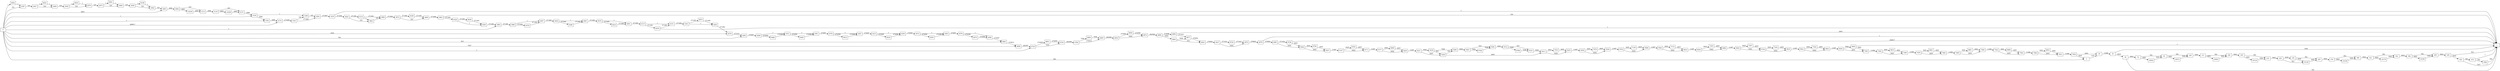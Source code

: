 digraph {
	graph [rankdir=LR]
	node [shape=rectangle]
	2 -> 30 [label=3187]
	30 -> 35 [label=11668]
	35 -> 1 [label=1840]
	35 -> 39 [label=9828]
	39 -> 1 [label=765]
	39 -> 72 [label=9063]
	72 -> 93 [label=582]
	72 -> 10002 [label=8481]
	93 -> 165 [label=582]
	93 -> 10073 [label=8481]
	165 -> 171 [label=9063]
	171 -> 192 [label=582]
	171 -> 10093 [label=8481]
	192 -> 195 [label=9063]
	195 -> 219 [label=582]
	195 -> 10116 [label=8481]
	219 -> 225 [label=9063]
	225 -> 234 [label=8240]
	225 -> 10128 [label=823]
	234 -> 255 [label=582]
	234 -> 10128 [label=7658]
	255 -> 276 [label=9063]
	276 -> 300 [label=582]
	276 -> 10159 [label=8481]
	300 -> 321 [label=9063]
	321 -> 342 [label=582]
	321 -> 10179 [label=8481]
	342 -> 384 [label=9063]
	384 -> 405 [label=582]
	384 -> 10199 [label=8481]
	405 -> 439 [label=9063]
	439 -> 1 [label=823]
	439 -> 455 [label=8240]
	455 -> 1 [label=7657]
	455 -> 474 [label=583]
	474 -> 1 [label=1]
	474 -> 1982 [label=582]
	1982 -> 1 [label=582]
	2387 -> 2447 [label=325]
	2447 -> 2469 [label=324]
	2447 -> 6022 [label=1]
	2469 -> 2549 [label=325]
	2549 -> 2570 [label=324]
	2549 -> 6042 [label=1]
	2570 -> 2973 [label=325]
	2973 -> 2994 [label=324]
	2973 -> 6061 [label=1]
	2994 -> 3058 [label=325]
	3058 -> 3092 [label=324]
	3058 -> 6108 [label=1]
	3092 -> 3093 [label=325]
	3093 -> 3094 [label=2988]
	3094 -> 3115 [label=325]
	3094 -> 10239 [label=2663]
	3115 -> 3116 [label=2988]
	3116 -> 3137 [label=325]
	3116 -> 10259 [label=2663]
	3137 -> 3144 [label=2988]
	3144 -> 3162 [label=2988]
	3144 -> 3198 [label=1]
	3162 -> 3174 [label=2989]
	3174 -> 3181 [label=271806]
	3181 -> 3198 [label=324]
	3181 -> 3202 [label=271482]
	3198 -> 3202 [label=325]
	3202 -> 3218 [label=271807]
	3218 -> 1 [label=1]
	3218 -> 3642 [label=271806]
	3642 -> 3663 [label=324]
	3642 -> 6133 [label=271482]
	3663 -> 3668 [label=325]
	3668 -> 3672 [label=271806]
	3672 -> 3699 [label=324]
	3672 -> 6168 [label=271482]
	3699 -> 3963 [label=271806]
	3963 -> 1 [label=324]
	3963 -> 6329 [label=271482]
	3983 -> 3986 [label=271483]
	3986 -> 4007 [label=1]
	3986 -> 6376 [label=271482]
	4007 -> 4040 [label=271483]
	4040 -> 4061 [label=1]
	4040 -> 6396 [label=271482]
	4061 -> 4070 [label=271483]
	4070 -> 4091 [label=1]
	4070 -> 6416 [label=271482]
	4091 -> 4115 [label=271483]
	4115 -> 4151 [label=1]
	4115 -> 6435 [label=271482]
	4151 -> 4181 [label=271482]
	4181 -> 4202 [label=1]
	4181 -> 9674 [label=271481]
	4202 -> 4279 [label=271482]
	4279 -> 4283 [label=273322]
	4283 -> 4299 [label=274087]
	4299 -> 4331 [label=1]
	4299 -> 6466 [label=274086]
	4331 -> 4361 [label=1]
	4331 -> 6495 [label=274086]
	4361 -> 4376 [label=274087]
	4376 -> 4397 [label=1]
	4376 -> 6515 [label=274086]
	4397 -> 4415 [label=274087]
	4415 -> 4436 [label=1]
	4415 -> 6535 [label=274086]
	4436 -> 4472 [label=274087]
	4472 -> 4493 [label=1]
	4472 -> 6555 [label=274086]
	4493 -> 4578 [label=274087]
	4578 -> 4599 [label=1]
	4578 -> 6575 [label=274086]
	4599 -> 4683 [label=274087]
	4683 -> 4699 [label=274910]
	4699 -> 4718 [label=282567]
	4718 -> 4745 [label=7659]
	4718 -> 6601 [label=274909]
	4745 -> 4784 [label=282568]
	4784 -> 4805 [label=274910]
	4784 -> 9694 [label=7658]
	4805 -> 4830 [label=282568]
	4830 -> 4874 [label=8482]
	4830 -> 6644 [label=274086]
	4874 -> 4886 [label=282568]
	4886 -> 4904 [label=8482]
	4886 -> 6668 [label=274086]
	4904 -> 4925 [label=824]
	4904 -> 6677 [label=7658]
	4925 -> 4937 [label=279905]
	4937 -> 4976 [label=8482]
	4937 -> 6720 [label=271423]
	4976 -> 4979 [label=279905]
	4979 -> 1 [label=1]
	4979 -> 4985 [label=279904]
	4985 -> 5006 [label=8482]
	4985 -> 6726 [label=271422]
	5006 -> 5027 [label=8482]
	5006 -> 6760 [label=2605]
	5027 -> 5147 [label=11087]
	5147 -> 5171 [label=8482]
	5147 -> 6783 [label=2605]
	5171 -> 5177 [label=11087]
	5177 -> 5204 [label=8482]
	5177 -> 6809 [label=2605]
	5204 -> 5231 [label=11087]
	5231 -> 5239 [label=8482]
	5231 -> 5258 [label=2605]
	5239 -> 5258 [label=824]
	5239 -> 5260 [label=7658]
	5258 -> 5260 [label=824]
	5258 -> 5411 [label=2605]
	5260 -> 5261 [label=8482]
	5261 -> 5282 [label=824]
	5261 -> 9748 [label=7658]
	5282 -> 5312 [label=8482]
	5312 -> 5333 [label=824]
	5312 -> 9768 [label=7658]
	5333 -> 5411 [label=8482]
	5411 -> 5435 [label=8482]
	5411 -> 7010 [label=2605]
	5435 -> 5456 [label=11087]
	5456 -> 5526 [label=8482]
	5456 -> 7079 [label=2605]
	5526 -> 5530 [label=11087]
	5530 -> 5588 [label=8482]
	5530 -> 7136 [label=2605]
	5588 -> 5594 [label=11087]
	5594 -> 5633 [label=8482]
	5594 -> 7174 [label=2605]
	5633 -> 5636 [label=11087]
	5636 -> 5666 [label=8482]
	5636 -> 7203 [label=2605]
	5666 -> 5693 [label=11087]
	5693 -> 5738 [label=8482]
	5693 -> 7247 [label=2605]
	5738 -> 5816 [label=8482]
	5738 -> 7324 [label=2605]
	5816 -> 5822 [label=11087]
	5822 -> 5843 [label=8482]
	5822 -> 7344 [label=2605]
	5843 -> 5930 [label=11087]
	5930 -> 5944 [label=8482]
	5930 -> 7365 [label=2605]
	5944 -> 1 [label=1]
	5944 -> 7365 [label=8481]
	6002 -> 2387 [label=1]
	6022 -> 2469 [label=1]
	6042 -> 2570 [label=1]
	6061 -> 2994 [label=1]
	6108 -> 3092 [label=1]
	6133 -> 3663 [label=1]
	6133 -> 3668 [label=271481]
	6168 -> 3699 [label=271482]
	6329 -> 6350 [label=1]
	6329 -> 9638 [label=271481]
	6350 -> 3983 [label=271482]
	6376 -> 4007 [label=271482]
	6396 -> 4061 [label=271482]
	6416 -> 4091 [label=271482]
	6435 -> 1 [label=1]
	6435 -> 4151 [label=271481]
	6466 -> 4331 [label=274086]
	6495 -> 4361 [label=274086]
	6515 -> 4397 [label=274086]
	6535 -> 4436 [label=274086]
	6555 -> 4493 [label=274086]
	6575 -> 4599 [label=274086]
	6601 -> 4745 [label=274909]
	6644 -> 4874 [label=274086]
	6668 -> 1 [label=2663]
	6668 -> 6677 [label=271423]
	6677 -> 4925 [label=279081]
	6720 -> 4976 [label=271423]
	6726 -> 1 [label=268817]
	6726 -> 5006 [label=2605]
	6760 -> 5027 [label=2605]
	6783 -> 5171 [label=2605]
	6809 -> 5204 [label=2605]
	7010 -> 5435 [label=2605]
	7079 -> 5526 [label=2605]
	7136 -> 5588 [label=2605]
	7174 -> 5633 [label=2605]
	7203 -> 5666 [label=2605]
	7247 -> 5738 [label=2605]
	7324 -> 5816 [label=2605]
	7344 -> 5843 [label=2605]
	7365 -> 7404 [label=11086]
	7404 -> 7446 [label=2605]
	7404 -> 9815 [label=8481]
	7446 -> 7455 [label=11086]
	7455 -> 7482 [label=2605]
	7455 -> 9841 [label=8481]
	7482 -> 7485 [label=11086]
	7485 -> 7506 [label=2605]
	7485 -> 9861 [label=8481]
	7506 -> 7524 [label=11086]
	7524 -> 7563 [label=2605]
	7524 -> 9899 [label=8481]
	7563 -> 7566 [label=11086]
	7566 -> 7621 [label=2605]
	7566 -> 9953 [label=8481]
	7621 -> 7638 [label=11086]
	7638 -> 2 [label=2605]
	7638 -> 30 [label=8481]
	9638 -> 6350 [label=271481]
	9674 -> 4202 [label=271481]
	9694 -> 4805 [label=7658]
	9748 -> 5282 [label=7658]
	9768 -> 5333 [label=7658]
	9815 -> 7446 [label=8481]
	9841 -> 7482 [label=8481]
	9861 -> 7506 [label=8481]
	9899 -> 7563 [label=8481]
	9953 -> 7621 [label=8481]
	10002 -> 93 [label=8481]
	10073 -> 165 [label=8481]
	10093 -> 192 [label=8481]
	10116 -> 219 [label=8481]
	10128 -> 255 [label=8481]
	10159 -> 300 [label=8481]
	10179 -> 342 [label=8481]
	10199 -> 405 [label=8481]
	10239 -> 3115 [label=2663]
	10259 -> 3137 [label=2663]
	0 -> 2 [label=582]
	0 -> 4279 [label=1840]
	0 -> 3162 [label=1]
	0 -> 4283 [label=765]
	0 -> 4699 [label=7657]
	0 -> 4683 [label=823]
	0 -> 4718 [label=1]
	0 -> 3174 [label=268817]
	0 -> 3093 [label=2663]
	0 -> 2387 [label=324]
	0 -> 3983 [label=1]
	0 -> 6002 [label=1]
	0 -> 3144 [label=1]
}
